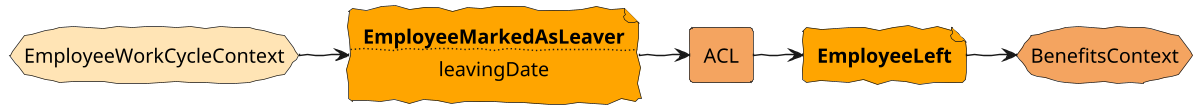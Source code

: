 @startuml
!include <tupadr3/common>
!include <tupadr3/font-awesome-5/clock>
!include <tupadr3/font-awesome-5/calendar_alt>
!include <tupadr3/font-awesome-5/gripfire>

skinparam defaultFontName Purisa
skinparam handwritten true
skinparam backgroundcolor transparent

skinparam defaultTextAlignment center


scale 1200*480


storage EmployeeWorkCycleContext #Moccasin
storage BenefitsContext #SandyBrown

file EmployeeMarkedAsLeaver #Orange [
    **EmployeeMarkedAsLeaver**
....
    leavingDate
]

file EmployeeLeft #Orange [
    **EmployeeLeft**
]

rectangle ACL #SandyBrown

EmployeeWorkCycleContext -> EmployeeMarkedAsLeaver
EmployeeMarkedAsLeaver -> ACL
ACL -> EmployeeLeft
EmployeeLeft -> BenefitsContext


@enduml